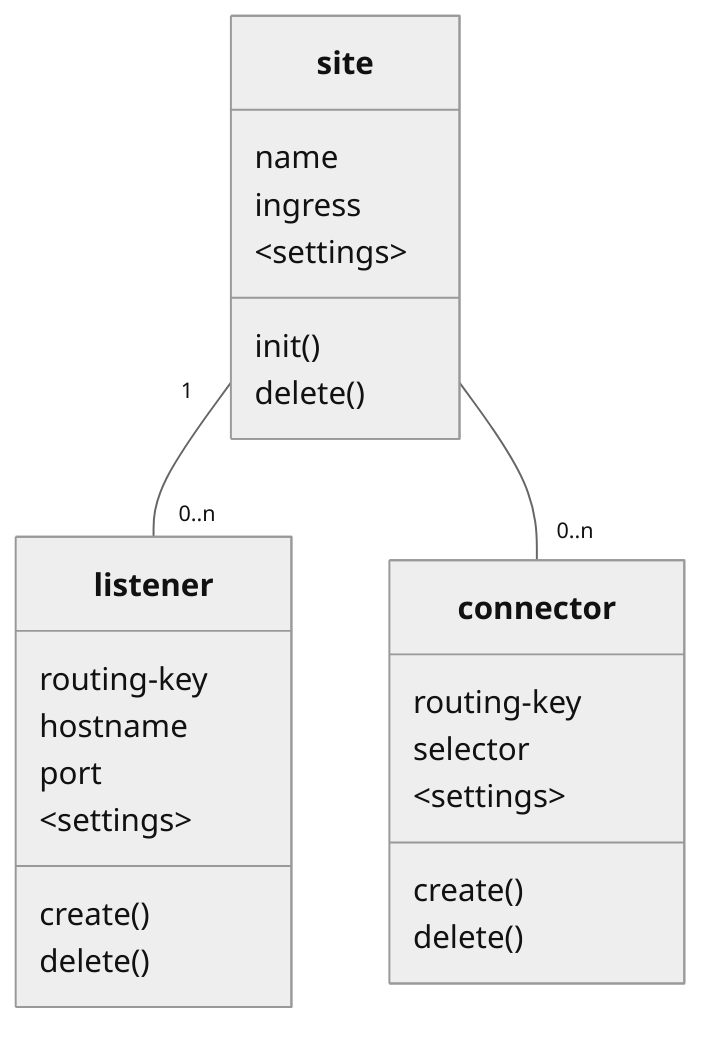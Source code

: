 %%{init: {'theme': 'neutral', 'fontFamily': 'Noto Sans'}}%%

classDiagram
    direction TB
    site "1" -- "0..n" listener
    site "1" -- "0..n" connector
    class site {
        name
        ingress
        &lt;settings&gt;
        init()
        delete()
    }
    class listener {
        routing-key
        hostname
        port
        &lt;settings&gt;
        create()
        delete()
    }
    class connector {
        routing-key
        selector
        &lt;settings&gt;
        create()
        delete()
    }